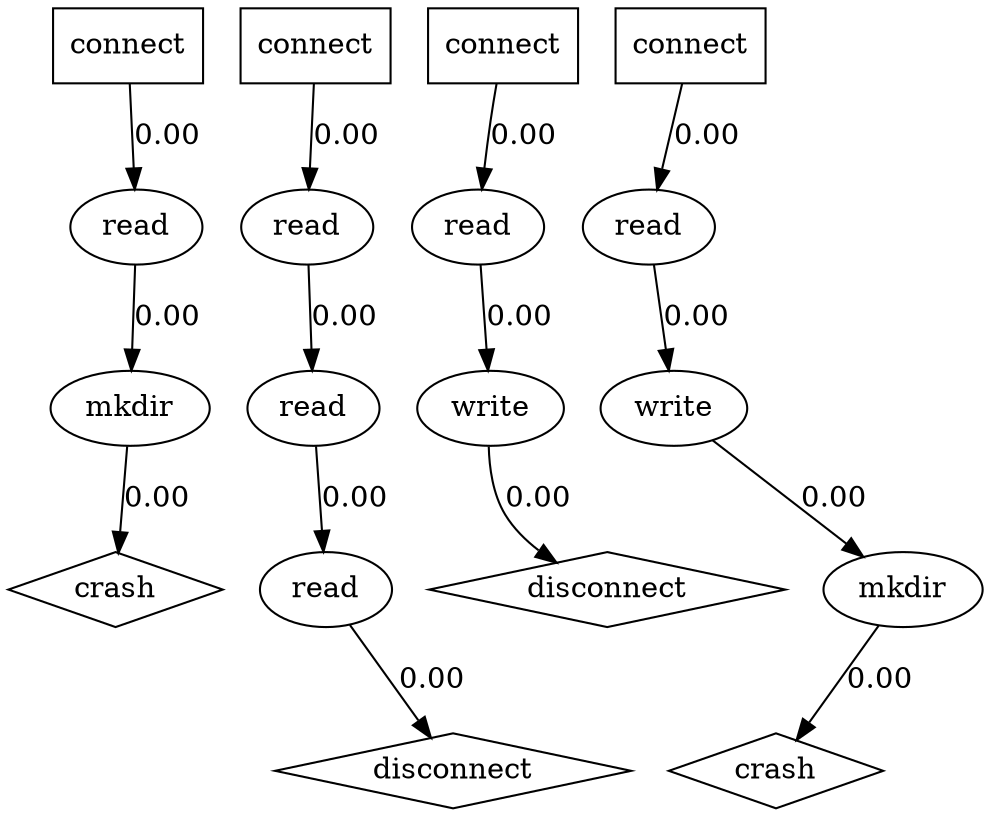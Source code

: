 digraph {
  0 [label="connect",shape=box];
  1 [label="connect",shape=box];
  2 [label="connect",shape=box];
  3 [label="connect",shape=box];
  4 [label="read"];
  5 [label="read"];
  6 [label="read"];
  7 [label="read"];
  8 [label="mkdir"];
  9 [label="read"];
  10 [label="write"];
  11 [label="write"];
  12 [label="crash",shape=diamond];
  13 [label="disconnect",shape=diamond];
  14 [label="mkdir"];
  15 [label="read"];
  16 [label="crash",shape=diamond];
  17 [label="disconnect",shape=diamond];
0->4 [label="0.00", weight="0.00",];
1->5 [label="0.00", weight="0.00",];
2->6 [label="0.00", weight="0.00",];
3->7 [label="0.00", weight="0.00",];
4->8 [label="0.00", weight="0.00",];
5->9 [label="0.00", weight="0.00",];
6->10 [label="0.00", weight="0.00",];
7->11 [label="0.00", weight="0.00",];
8->12 [label="0.00", weight="0.00",];
9->15 [label="0.00", weight="0.00",];
10->13 [label="0.00", weight="0.00",];
11->14 [label="0.00", weight="0.00",];
14->16 [label="0.00", weight="0.00",];
15->17 [label="0.00", weight="0.00",];
} // digraph
